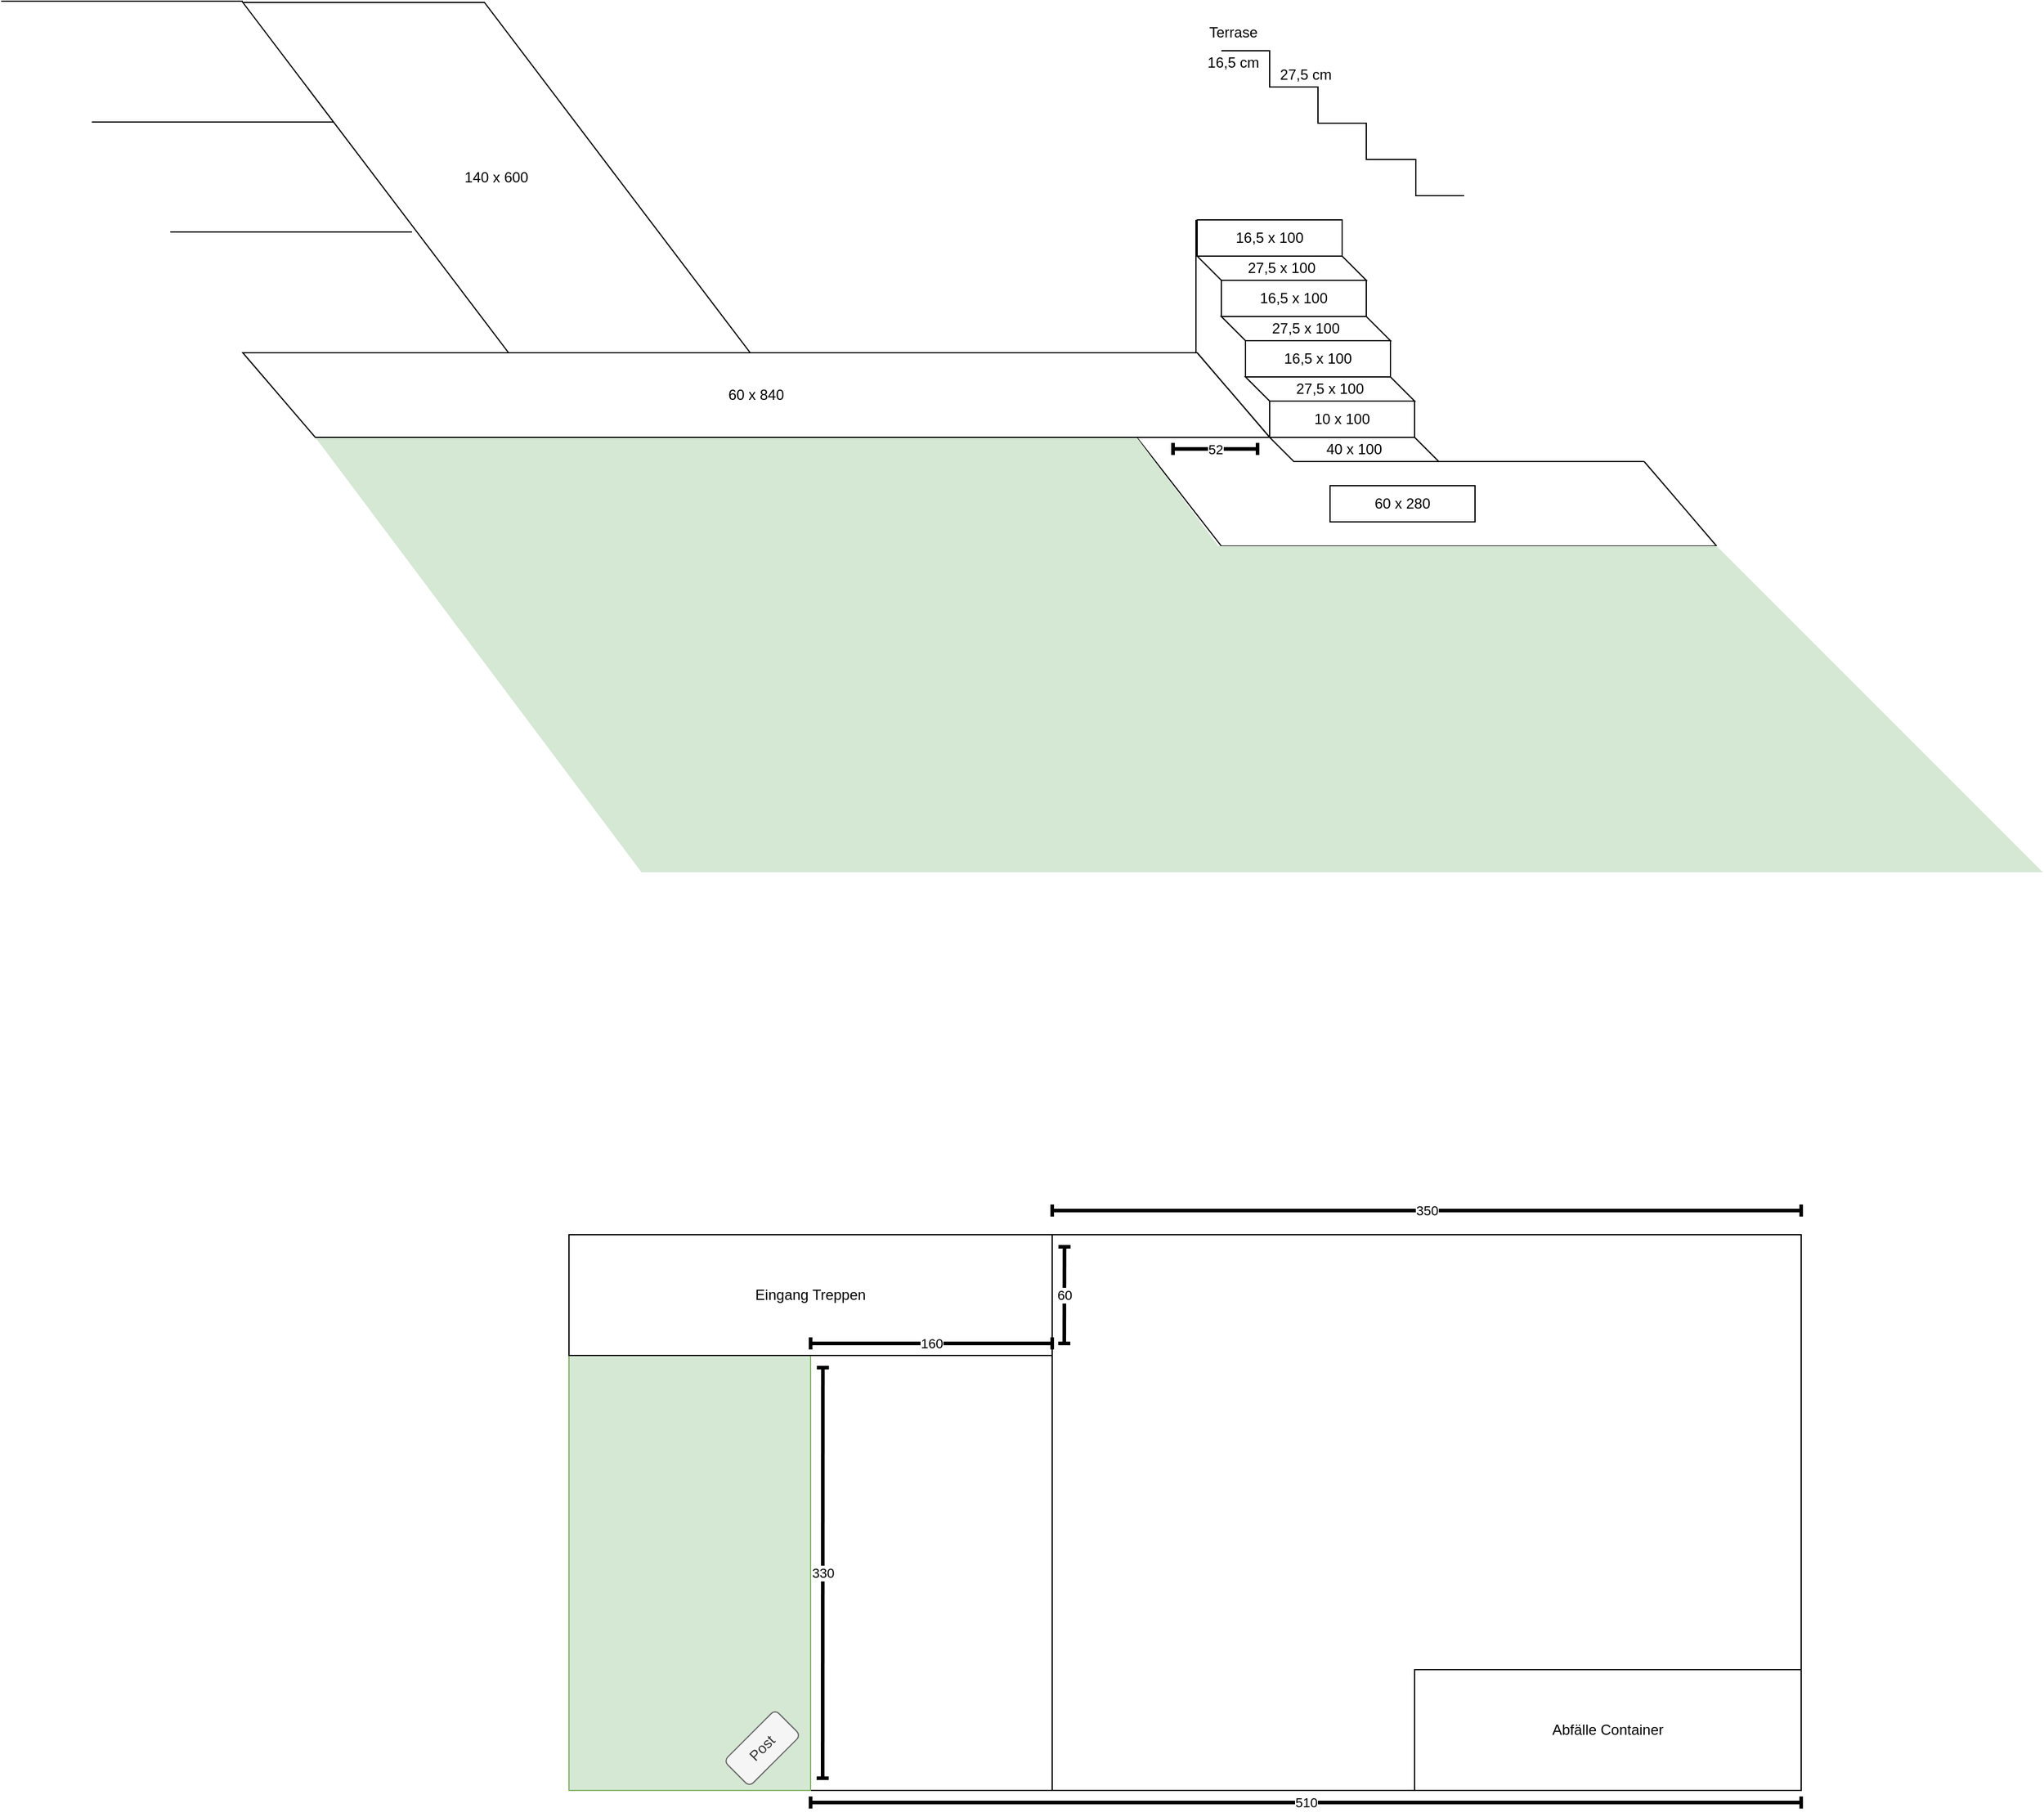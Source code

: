<mxfile version="21.3.4" type="github">
  <diagram name="Seite-1" id="h4SFkHRIlP7SPAh55jCk">
    <mxGraphModel dx="2951" dy="1166" grid="1" gridSize="10" guides="1" tooltips="1" connect="1" arrows="1" fold="1" page="1" pageScale="1" pageWidth="827" pageHeight="1169" math="0" shadow="0">
      <root>
        <mxCell id="0" />
        <mxCell id="1" parent="0" />
        <mxCell id="g7tCphA3tAxqwDj9Emwd-1" value="" style="pointerEvents=1;verticalLabelPosition=bottom;shadow=0;dashed=0;align=center;html=1;verticalAlign=top;shape=mxgraph.electrical.waveforms.step_2;" parent="1" vertex="1">
          <mxGeometry x="140" y="280" width="80" height="30" as="geometry" />
        </mxCell>
        <mxCell id="g7tCphA3tAxqwDj9Emwd-2" value="Terrase" style="text;html=1;strokeColor=none;fillColor=none;align=center;verticalAlign=middle;whiteSpace=wrap;rounded=0;" parent="1" vertex="1">
          <mxGeometry x="120" y="250" width="60" height="30" as="geometry" />
        </mxCell>
        <mxCell id="g7tCphA3tAxqwDj9Emwd-3" value="16,5 cm" style="text;html=1;strokeColor=none;fillColor=none;align=center;verticalAlign=middle;whiteSpace=wrap;rounded=0;" parent="1" vertex="1">
          <mxGeometry x="120" y="280" width="60" height="20" as="geometry" />
        </mxCell>
        <mxCell id="g7tCphA3tAxqwDj9Emwd-6" value="" style="pointerEvents=1;verticalLabelPosition=bottom;shadow=0;dashed=0;align=center;html=1;verticalAlign=top;shape=mxgraph.electrical.waveforms.step_2;" parent="1" vertex="1">
          <mxGeometry x="220" y="340" width="80" height="30" as="geometry" />
        </mxCell>
        <mxCell id="g7tCphA3tAxqwDj9Emwd-7" value="" style="pointerEvents=1;verticalLabelPosition=bottom;shadow=0;dashed=0;align=center;html=1;verticalAlign=top;shape=mxgraph.electrical.waveforms.step_2;" parent="1" vertex="1">
          <mxGeometry x="261" y="370" width="80" height="30" as="geometry" />
        </mxCell>
        <mxCell id="g7tCphA3tAxqwDj9Emwd-8" value="" style="pointerEvents=1;verticalLabelPosition=bottom;shadow=0;dashed=0;align=center;html=1;verticalAlign=top;shape=mxgraph.electrical.waveforms.step_2;" parent="1" vertex="1">
          <mxGeometry x="180" y="310" width="80" height="30" as="geometry" />
        </mxCell>
        <mxCell id="g7tCphA3tAxqwDj9Emwd-9" value="27,5 cm" style="text;html=1;strokeColor=none;fillColor=none;align=center;verticalAlign=middle;whiteSpace=wrap;rounded=0;" parent="1" vertex="1">
          <mxGeometry x="180" y="290" width="60" height="20" as="geometry" />
        </mxCell>
        <mxCell id="g7tCphA3tAxqwDj9Emwd-10" value="16,5 x 100" style="rounded=0;whiteSpace=wrap;html=1;" parent="1" vertex="1">
          <mxGeometry x="120" y="420" width="120" height="30" as="geometry" />
        </mxCell>
        <mxCell id="g7tCphA3tAxqwDj9Emwd-11" value="27,5 x 100" style="shape=parallelogram;perimeter=parallelogramPerimeter;whiteSpace=wrap;html=1;fixedSize=1;rotation=0;direction=west;flipH=1;" parent="1" vertex="1">
          <mxGeometry x="120" y="450" width="140" height="20" as="geometry" />
        </mxCell>
        <mxCell id="g7tCphA3tAxqwDj9Emwd-12" value="16,5 x 100" style="rounded=0;whiteSpace=wrap;html=1;" parent="1" vertex="1">
          <mxGeometry x="140" y="470" width="120" height="30" as="geometry" />
        </mxCell>
        <mxCell id="g7tCphA3tAxqwDj9Emwd-13" value="27,5 x 100" style="shape=parallelogram;perimeter=parallelogramPerimeter;whiteSpace=wrap;html=1;fixedSize=1;rotation=0;direction=west;flipH=1;" parent="1" vertex="1">
          <mxGeometry x="140" y="500" width="140" height="20" as="geometry" />
        </mxCell>
        <mxCell id="g7tCphA3tAxqwDj9Emwd-14" value="16,5 x 100" style="rounded=0;whiteSpace=wrap;html=1;" parent="1" vertex="1">
          <mxGeometry x="160" y="520" width="120" height="30" as="geometry" />
        </mxCell>
        <mxCell id="g7tCphA3tAxqwDj9Emwd-15" value="27,5 x 100" style="shape=parallelogram;perimeter=parallelogramPerimeter;whiteSpace=wrap;html=1;fixedSize=1;rotation=0;direction=west;flipH=1;" parent="1" vertex="1">
          <mxGeometry x="160" y="550" width="140" height="20" as="geometry" />
        </mxCell>
        <mxCell id="g7tCphA3tAxqwDj9Emwd-16" value="10 x 100" style="rounded=0;whiteSpace=wrap;html=1;" parent="1" vertex="1">
          <mxGeometry x="180" y="570" width="120" height="30" as="geometry" />
        </mxCell>
        <mxCell id="g7tCphA3tAxqwDj9Emwd-17" value="" style="endArrow=none;html=1;rounded=0;entryX=0;entryY=0;entryDx=0;entryDy=0;" parent="1" edge="1">
          <mxGeometry width="50" height="50" relative="1" as="geometry">
            <mxPoint x="119" y="530" as="sourcePoint" />
            <mxPoint x="119" y="420" as="targetPoint" />
          </mxGeometry>
        </mxCell>
        <mxCell id="g7tCphA3tAxqwDj9Emwd-20" value="" style="endArrow=none;html=1;rounded=0;entryX=0;entryY=1;entryDx=0;entryDy=0;" parent="1" target="g7tCphA3tAxqwDj9Emwd-16" edge="1">
          <mxGeometry width="50" height="50" relative="1" as="geometry">
            <mxPoint x="120" y="530" as="sourcePoint" />
            <mxPoint x="130" y="430" as="targetPoint" />
          </mxGeometry>
        </mxCell>
        <mxCell id="g7tCphA3tAxqwDj9Emwd-23" value="40 x 100" style="shape=parallelogram;perimeter=parallelogramPerimeter;whiteSpace=wrap;html=1;fixedSize=1;rotation=0;direction=west;flipH=1;" parent="1" vertex="1">
          <mxGeometry x="180" y="600" width="140" height="20" as="geometry" />
        </mxCell>
        <mxCell id="g7tCphA3tAxqwDj9Emwd-26" value="" style="endArrow=none;html=1;rounded=0;" parent="1" edge="1">
          <mxGeometry width="50" height="50" relative="1" as="geometry">
            <mxPoint x="70" y="600" as="sourcePoint" />
            <mxPoint x="140" y="690" as="targetPoint" />
          </mxGeometry>
        </mxCell>
        <mxCell id="g7tCphA3tAxqwDj9Emwd-28" value="" style="endArrow=none;html=1;rounded=0;" parent="1" edge="1">
          <mxGeometry width="50" height="50" relative="1" as="geometry">
            <mxPoint x="140" y="690" as="sourcePoint" />
            <mxPoint x="550" y="690" as="targetPoint" />
          </mxGeometry>
        </mxCell>
        <mxCell id="g7tCphA3tAxqwDj9Emwd-29" value="" style="endArrow=none;html=1;rounded=0;exitX=0;exitY=0;exitDx=0;exitDy=0;" parent="1" source="g7tCphA3tAxqwDj9Emwd-23" edge="1">
          <mxGeometry width="50" height="50" relative="1" as="geometry">
            <mxPoint x="170" y="620" as="sourcePoint" />
            <mxPoint x="490" y="620" as="targetPoint" />
          </mxGeometry>
        </mxCell>
        <mxCell id="g7tCphA3tAxqwDj9Emwd-30" value="" style="endArrow=none;html=1;rounded=0;" parent="1" edge="1">
          <mxGeometry width="50" height="50" relative="1" as="geometry">
            <mxPoint x="490" y="620" as="sourcePoint" />
            <mxPoint x="550" y="690" as="targetPoint" />
          </mxGeometry>
        </mxCell>
        <mxCell id="g7tCphA3tAxqwDj9Emwd-31" value="60 x 280" style="rounded=0;whiteSpace=wrap;html=1;" parent="1" vertex="1">
          <mxGeometry x="230" y="640" width="120" height="30" as="geometry" />
        </mxCell>
        <mxCell id="g7tCphA3tAxqwDj9Emwd-34" value="" style="endArrow=none;html=1;rounded=0;" parent="1" edge="1">
          <mxGeometry width="50" height="50" relative="1" as="geometry">
            <mxPoint x="-610" y="600" as="sourcePoint" />
            <mxPoint x="180" y="600" as="targetPoint" />
          </mxGeometry>
        </mxCell>
        <mxCell id="g7tCphA3tAxqwDj9Emwd-44" value="" style="rounded=0;whiteSpace=wrap;html=1;fillColor=default;" parent="1" vertex="1">
          <mxGeometry x="-200" y="1360" width="200" height="360" as="geometry" />
        </mxCell>
        <mxCell id="g7tCphA3tAxqwDj9Emwd-45" value="" style="rounded=0;whiteSpace=wrap;html=1;" parent="1" vertex="1">
          <mxGeometry y="1260" width="620" height="460" as="geometry" />
        </mxCell>
        <mxCell id="g7tCphA3tAxqwDj9Emwd-47" value="" style="rounded=0;whiteSpace=wrap;html=1;fillColor=#d5e8d4;strokeColor=#82b366;" parent="1" vertex="1">
          <mxGeometry x="-400" y="1360" width="200" height="360" as="geometry" />
        </mxCell>
        <mxCell id="g7tCphA3tAxqwDj9Emwd-48" value="Post" style="rounded=1;whiteSpace=wrap;html=1;rotation=-45;fillColor=#f5f5f5;fontColor=#333333;strokeColor=#666666;" parent="1" vertex="1">
          <mxGeometry x="-270" y="1670" width="60" height="30" as="geometry" />
        </mxCell>
        <mxCell id="g7tCphA3tAxqwDj9Emwd-49" value="Eingang Treppen" style="rounded=0;whiteSpace=wrap;html=1;" parent="1" vertex="1">
          <mxGeometry x="-400" y="1260" width="400" height="100" as="geometry" />
        </mxCell>
        <mxCell id="g7tCphA3tAxqwDj9Emwd-55" value="60" style="endArrow=baseDash;html=1;strokeWidth=3;rounded=0;startArrow=baseDash;startFill=0;endFill=0;entryX=0.161;entryY=0.239;entryDx=0;entryDy=0;entryPerimeter=0;" parent="1" edge="1">
          <mxGeometry width="100" relative="1" as="geometry">
            <mxPoint x="10.18" y="1270.03" as="sourcePoint" />
            <mxPoint x="10.0" y="1349.97" as="targetPoint" />
          </mxGeometry>
        </mxCell>
        <mxCell id="g7tCphA3tAxqwDj9Emwd-56" value="350" style="endArrow=baseDash;html=1;strokeWidth=3;rounded=0;startArrow=baseDash;startFill=0;endFill=0;" parent="1" edge="1">
          <mxGeometry width="100" relative="1" as="geometry">
            <mxPoint y="1240" as="sourcePoint" />
            <mxPoint x="620" y="1240" as="targetPoint" />
          </mxGeometry>
        </mxCell>
        <mxCell id="g7tCphA3tAxqwDj9Emwd-57" value="510" style="endArrow=baseDash;html=1;strokeWidth=3;rounded=0;startArrow=baseDash;startFill=0;endFill=0;" parent="1" edge="1">
          <mxGeometry width="100" relative="1" as="geometry">
            <mxPoint x="-200" y="1730" as="sourcePoint" />
            <mxPoint x="620" y="1730" as="targetPoint" />
          </mxGeometry>
        </mxCell>
        <mxCell id="g7tCphA3tAxqwDj9Emwd-58" value="330" style="endArrow=baseDash;html=1;strokeWidth=3;rounded=0;startArrow=baseDash;startFill=0;endFill=0;entryX=0.05;entryY=0.972;entryDx=0;entryDy=0;entryPerimeter=0;" parent="1" target="g7tCphA3tAxqwDj9Emwd-44" edge="1">
          <mxGeometry width="100" relative="1" as="geometry">
            <mxPoint x="-189.82" y="1370" as="sourcePoint" />
            <mxPoint x="-190.0" y="1449.94" as="targetPoint" />
          </mxGeometry>
        </mxCell>
        <mxCell id="g7tCphA3tAxqwDj9Emwd-60" value="160" style="endArrow=baseDash;html=1;strokeWidth=3;rounded=0;startArrow=baseDash;startFill=0;endFill=0;entryX=0.161;entryY=0.239;entryDx=0;entryDy=0;entryPerimeter=0;exitX=1;exitY=0.9;exitDx=0;exitDy=0;exitPerimeter=0;" parent="1" source="g7tCphA3tAxqwDj9Emwd-49" edge="1">
          <mxGeometry width="100" relative="1" as="geometry">
            <mxPoint x="-130" y="1350.06" as="sourcePoint" />
            <mxPoint x="-200.0" y="1350" as="targetPoint" />
          </mxGeometry>
        </mxCell>
        <mxCell id="g7tCphA3tAxqwDj9Emwd-61" value="52" style="endArrow=baseDash;html=1;strokeWidth=3;rounded=0;startArrow=baseDash;startFill=0;endFill=0;entryX=0.161;entryY=0.239;entryDx=0;entryDy=0;entryPerimeter=0;" parent="1" edge="1">
          <mxGeometry width="100" relative="1" as="geometry">
            <mxPoint x="170" y="609.64" as="sourcePoint" />
            <mxPoint x="100.0" y="609.58" as="targetPoint" />
          </mxGeometry>
        </mxCell>
        <mxCell id="g7tCphA3tAxqwDj9Emwd-62" value="" style="shape=parallelogram;perimeter=parallelogramPerimeter;whiteSpace=wrap;html=1;fixedSize=1;rotation=0;direction=west;flipH=1;size=270;fillColor=#d5e8d4;strokeColor=none;" parent="1" vertex="1">
          <mxGeometry x="-610" y="600" width="950" height="360" as="geometry" />
        </mxCell>
        <mxCell id="g7tCphA3tAxqwDj9Emwd-63" value="" style="shape=parallelogram;perimeter=parallelogramPerimeter;whiteSpace=wrap;html=1;fixedSize=1;rotation=0;direction=west;flipH=1;size=270;fillColor=#d5e8d4;strokeColor=none;" parent="1" vertex="1">
          <mxGeometry x="-61" y="690" width="881" height="270" as="geometry" />
        </mxCell>
        <mxCell id="1oHpsWvgfou1lXLHneRs-1" value="60 x 840" style="shape=parallelogram;perimeter=parallelogramPerimeter;whiteSpace=wrap;html=1;fixedSize=1;rotation=0;direction=west;flipH=1;size=60;" vertex="1" parent="1">
          <mxGeometry x="-670" y="530" width="850" height="70" as="geometry" />
        </mxCell>
        <mxCell id="1oHpsWvgfou1lXLHneRs-3" value="140 x 600" style="shape=parallelogram;perimeter=parallelogramPerimeter;whiteSpace=wrap;html=1;fixedSize=1;rotation=0;direction=west;flipH=1;size=220;" vertex="1" parent="1">
          <mxGeometry x="-670" y="240" width="420" height="290" as="geometry" />
        </mxCell>
        <mxCell id="1oHpsWvgfou1lXLHneRs-6" value="" style="endArrow=none;html=1;strokeWidth=1;rounded=0;" edge="1" parent="1">
          <mxGeometry width="100" relative="1" as="geometry">
            <mxPoint x="-730" y="430" as="sourcePoint" />
            <mxPoint x="-530" y="430" as="targetPoint" />
          </mxGeometry>
        </mxCell>
        <mxCell id="1oHpsWvgfou1lXLHneRs-7" value="" style="endArrow=none;html=1;strokeWidth=1;rounded=0;" edge="1" parent="1">
          <mxGeometry width="100" relative="1" as="geometry">
            <mxPoint x="-795" y="338.95" as="sourcePoint" />
            <mxPoint x="-595" y="338.95" as="targetPoint" />
          </mxGeometry>
        </mxCell>
        <mxCell id="1oHpsWvgfou1lXLHneRs-8" value="" style="endArrow=none;html=1;strokeWidth=1;rounded=0;" edge="1" parent="1">
          <mxGeometry width="100" relative="1" as="geometry">
            <mxPoint x="-870" y="238.95" as="sourcePoint" />
            <mxPoint x="-670" y="238.95" as="targetPoint" />
          </mxGeometry>
        </mxCell>
        <mxCell id="1oHpsWvgfou1lXLHneRs-11" value="Abfälle Container" style="rounded=0;whiteSpace=wrap;html=1;" vertex="1" parent="1">
          <mxGeometry x="300" y="1620" width="320" height="100" as="geometry" />
        </mxCell>
      </root>
    </mxGraphModel>
  </diagram>
</mxfile>
